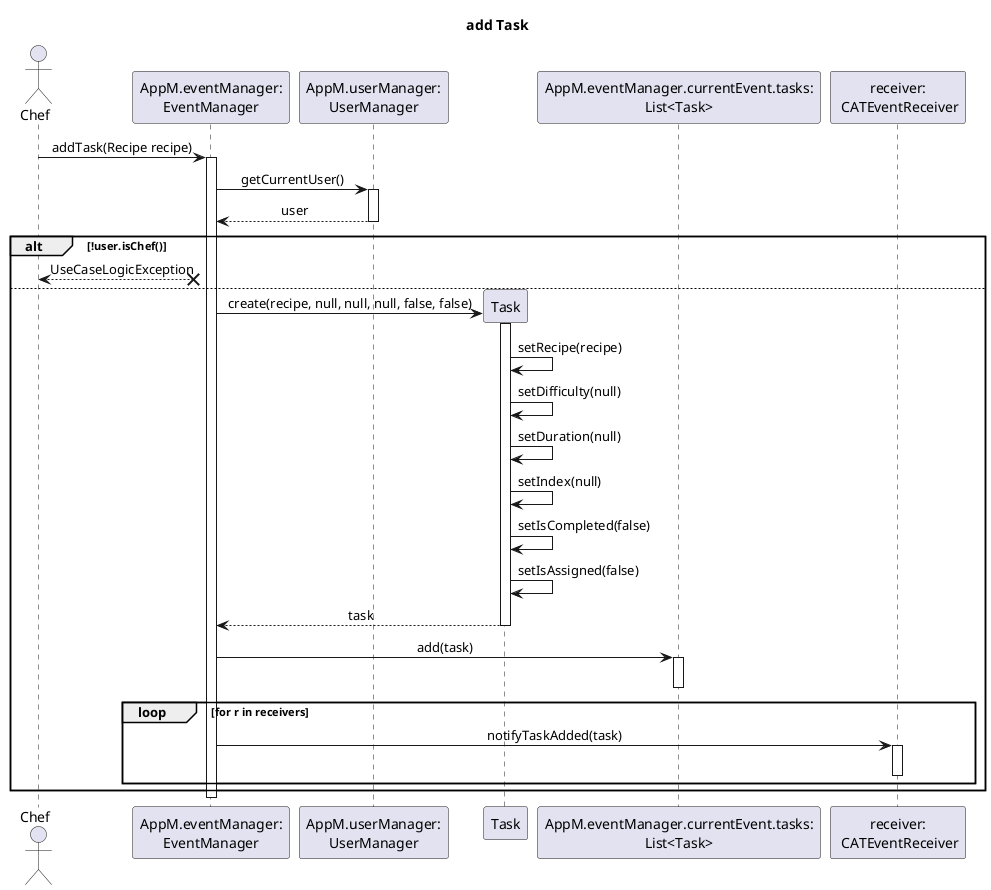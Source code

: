 @startuml
skinparam defaultTextAlignment center
skinparam SequenceMessageAlign center

title add Task
Actor Chef as ch
participant "AppM.eventManager:\nEventManager" as EventManager
participant "AppM.userManager:\nUserManager" as UserManager


ch ->  EventManager: addTask(Recipe recipe)
activate EventManager
	EventManager -> UserManager: getCurrentUser()
	activate UserManager
    	UserManager --> EventManager: user
	deactivate UserManager

    alt !user.isChef()
 	    ch <--x EventManager: UseCaseLogicException
    else

        create Task
        EventManager -> Task : create(recipe, null, null, null, false, false)
        activate Task
        Task -> Task : setRecipe(recipe)
        Task -> Task : setDifficulty(null)
        Task -> Task : setDuration(null)
        Task -> Task : setIndex(null)
        Task -> Task : setIsCompleted(false)
        Task -> Task : setIsAssigned(false)
        EventManager <-- Task : task
        deactivate Task

        participant "AppM.eventManager.currentEvent.tasks:\nList<Task>" as CurrentEvent
        EventManager -> CurrentEvent : add(task)
        activate CurrentEvent
        deactivate CurrentEvent

        loop for r in receivers
            participant "receiver:\n CATEventReceiver" as r
        	EventManager -> r : notifyTaskAdded(task)
        	activate r
        	deactivate r
        end

end
deactivate EventManager
@enduml